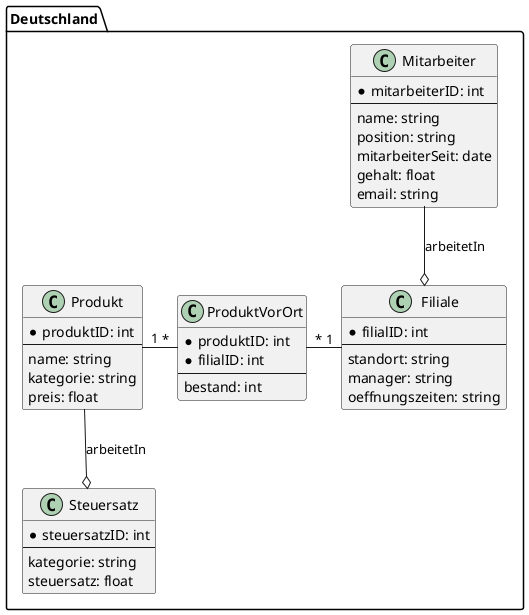 @startuml Deutschland
package Deutschland {
    class Mitarbeiter {
        *mitarbeiterID: int
--
        name: string
        position: string
        mitarbeiterSeit: date
        gehalt: float
        email: string
    }
    
    class Produkt {
        *produktID: int
--
        name: string
        kategorie: string
        preis: float
    }
    
    class Steuersatz {
        *steuersatzID: int
--
        kategorie: string
        steuersatz: float
    }
    
    class ProduktVorOrt {
        *produktID: int
        *filialID: int
--
        bestand: int
    }
    
    class Filiale {
        *filialID: int
--
        standort: string
        manager: string
        oeffnungszeiten: string
    }

Produkt "1" -right- "*" ProduktVorOrt 
Filiale "1" -left- "*" ProduktVorOrt 
Mitarbeiter --o Filiale : arbeitetIn
Produkt --o Steuersatz : arbeitetIn


}
@enduml